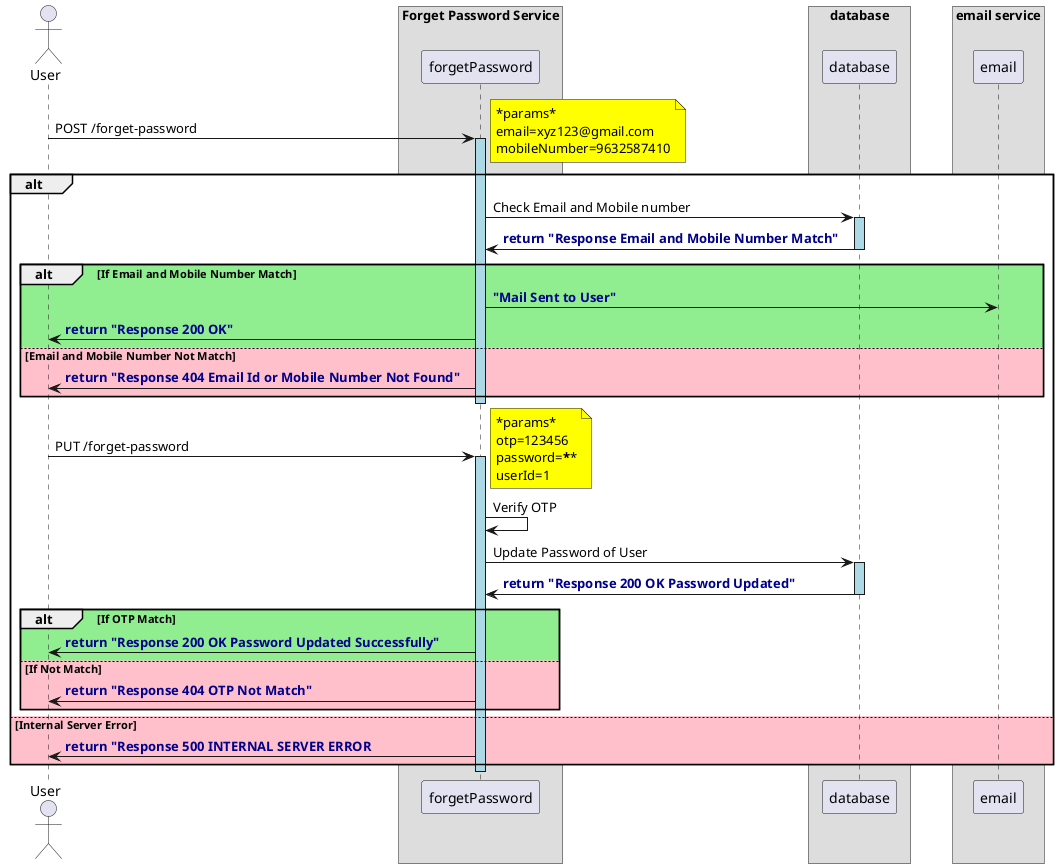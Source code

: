 @startuml
skinparam ParticipantPadding 10
skinparam BoxPadding 20
actor User
box "Forget Password Service"
 participant forgetPassword
end box
box "database"
    participant database
end box
box "email service"
    participant email
end box
User -> forgetPassword: POST /forget-password
alt #white
note right #yellow
    *params*
    email=xyz123@gmail.com
    mobileNumber=9632587410
    end note
activate "forgetPassword" #lightblue
    forgetPassword -> "database" : Check Email and Mobile number
    activate "database" #lightblue
    "database" -> "forgetPassword" : <font color=darkblue><b>return "Response Email and Mobile Number Match"
    deactivate "database"
alt #lightgreen If Email and Mobile Number Match
"forgetPassword" -> email : <font color=darkblue><b>"Mail Sent to User"
"forgetPassword" -> User : <font color=darkblue><b>return "Response 200 OK"
else #pink Email and Mobile Number Not Match
"forgetPassword" -> User : <font color=darkblue><b>return "Response 404 Email Id or Mobile Number Not Found"
end alt
deactivate "forgetPassword"
User -> forgetPassword: PUT /forget-password
activate "forgetPassword" #lightblue
note right #yellow
    *params*
    otp=123456
    password=******
    userId=1
    end note
    "forgetPassword" -> "forgetPassword" : Verify OTP
     forgetPassword -> "database" : Update Password of User
     activate "database" #lightblue
     "database" -> "forgetPassword" : <font color=darkblue><b>return "Response 200 OK Password Updated"
     deactivate "database"
alt #lightgreen If OTP Match
    "forgetPassword" -> User : <font color=darkblue><b>return "Response 200 OK Password Updated Successfully"
else #pink If Not Match
"forgetPassword" -> User : <font color=darkblue><b>return "Response 404 OTP Not Match"
end alt
else #pink Internal Server Error
"forgetPassword" -> User : <font color=darkblue><b>return "Response 500 INTERNAL SERVER ERROR
end alt
deactivate "forgetPassword"
@enduml